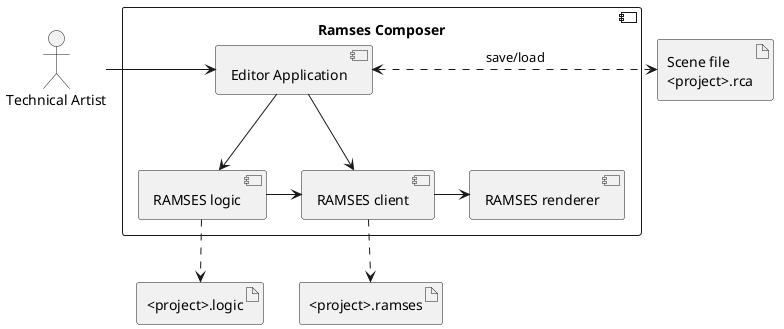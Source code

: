 SPDX-License-Identifier: MPL-2.0

This file is part of Ramses Composer
(see https://github.com/COVESA/ramses-composer-docs).

This Source Code Form is subject to the terms of the Mozilla Public License, v. 2.0.
If a copy of the MPL was not distributed with this file, You can obtain one at http://mozilla.org/MPL/2.0/.

@startuml

actor "Technical Artist" as user

artifact "Scene file\n<project>.rca" as rca

component "Ramses Composer" as raco {
component "Editor Application" as ui
component "RAMSES logic" as logic
component "RAMSES client" as ramses
component "RAMSES renderer" as preview
}

artifact "<project>.logic" as logic_file
artifact "<project>.ramses" as ramses_file


user -> ui
ui --> logic
ui --> ramses
ui <.> rca : save/load

logic -> ramses
ramses -> preview

logic .-> logic_file
ramses .-> ramses_file

@enduml

